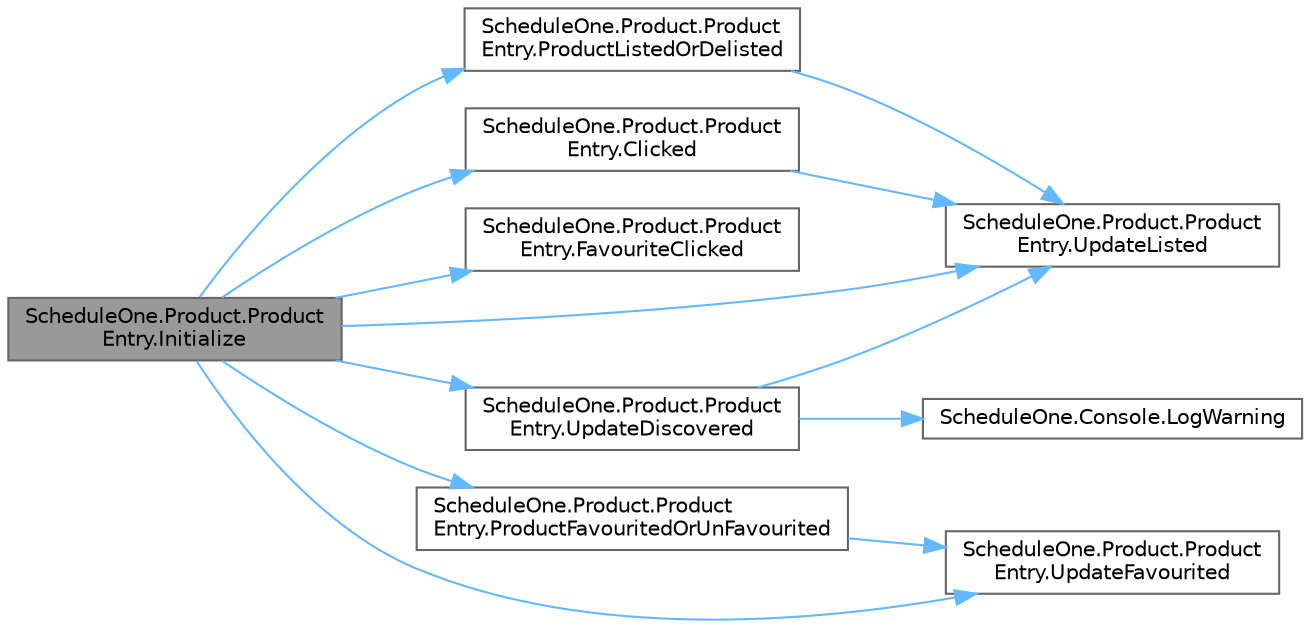 digraph "ScheduleOne.Product.ProductEntry.Initialize"
{
 // LATEX_PDF_SIZE
  bgcolor="transparent";
  edge [fontname=Helvetica,fontsize=10,labelfontname=Helvetica,labelfontsize=10];
  node [fontname=Helvetica,fontsize=10,shape=box,height=0.2,width=0.4];
  rankdir="LR";
  Node1 [id="Node000001",label="ScheduleOne.Product.Product\lEntry.Initialize",height=0.2,width=0.4,color="gray40", fillcolor="grey60", style="filled", fontcolor="black",tooltip=" "];
  Node1 -> Node2 [id="edge1_Node000001_Node000002",color="steelblue1",style="solid",tooltip=" "];
  Node2 [id="Node000002",label="ScheduleOne.Product.Product\lEntry.Clicked",height=0.2,width=0.4,color="grey40", fillcolor="white", style="filled",URL="$class_schedule_one_1_1_product_1_1_product_entry.html#ab286fb7205bc95cf87ae25986ccc4f4c",tooltip=" "];
  Node2 -> Node3 [id="edge2_Node000002_Node000003",color="steelblue1",style="solid",tooltip=" "];
  Node3 [id="Node000003",label="ScheduleOne.Product.Product\lEntry.UpdateListed",height=0.2,width=0.4,color="grey40", fillcolor="white", style="filled",URL="$class_schedule_one_1_1_product_1_1_product_entry.html#a25737e00d7b16ffff38919072f7ed873",tooltip=" "];
  Node1 -> Node4 [id="edge3_Node000001_Node000004",color="steelblue1",style="solid",tooltip=" "];
  Node4 [id="Node000004",label="ScheduleOne.Product.Product\lEntry.FavouriteClicked",height=0.2,width=0.4,color="grey40", fillcolor="white", style="filled",URL="$class_schedule_one_1_1_product_1_1_product_entry.html#a5ef86f844cd74d553948af9995c679d0",tooltip=" "];
  Node1 -> Node5 [id="edge4_Node000001_Node000005",color="steelblue1",style="solid",tooltip=" "];
  Node5 [id="Node000005",label="ScheduleOne.Product.Product\lEntry.ProductFavouritedOrUnFavourited",height=0.2,width=0.4,color="grey40", fillcolor="white", style="filled",URL="$class_schedule_one_1_1_product_1_1_product_entry.html#ab68aa50f89f39287bb193b39544f0bb1",tooltip=" "];
  Node5 -> Node6 [id="edge5_Node000005_Node000006",color="steelblue1",style="solid",tooltip=" "];
  Node6 [id="Node000006",label="ScheduleOne.Product.Product\lEntry.UpdateFavourited",height=0.2,width=0.4,color="grey40", fillcolor="white", style="filled",URL="$class_schedule_one_1_1_product_1_1_product_entry.html#aaef7ec0ff3a156dc5cb6db5b50f9e1e1",tooltip=" "];
  Node1 -> Node7 [id="edge6_Node000001_Node000007",color="steelblue1",style="solid",tooltip=" "];
  Node7 [id="Node000007",label="ScheduleOne.Product.Product\lEntry.ProductListedOrDelisted",height=0.2,width=0.4,color="grey40", fillcolor="white", style="filled",URL="$class_schedule_one_1_1_product_1_1_product_entry.html#a0c34cd56307058634ae85ebed4afcb9a",tooltip=" "];
  Node7 -> Node3 [id="edge7_Node000007_Node000003",color="steelblue1",style="solid",tooltip=" "];
  Node1 -> Node8 [id="edge8_Node000001_Node000008",color="steelblue1",style="solid",tooltip=" "];
  Node8 [id="Node000008",label="ScheduleOne.Product.Product\lEntry.UpdateDiscovered",height=0.2,width=0.4,color="grey40", fillcolor="white", style="filled",URL="$class_schedule_one_1_1_product_1_1_product_entry.html#a401d50af32926558f46f177279daf6cf",tooltip=" "];
  Node8 -> Node9 [id="edge9_Node000008_Node000009",color="steelblue1",style="solid",tooltip=" "];
  Node9 [id="Node000009",label="ScheduleOne.Console.LogWarning",height=0.2,width=0.4,color="grey40", fillcolor="white", style="filled",URL="$class_schedule_one_1_1_console.html#a4af4a471d16b1029b44a8121bf41d45c",tooltip=" "];
  Node8 -> Node3 [id="edge10_Node000008_Node000003",color="steelblue1",style="solid",tooltip=" "];
  Node1 -> Node6 [id="edge11_Node000001_Node000006",color="steelblue1",style="solid",tooltip=" "];
  Node1 -> Node3 [id="edge12_Node000001_Node000003",color="steelblue1",style="solid",tooltip=" "];
}
